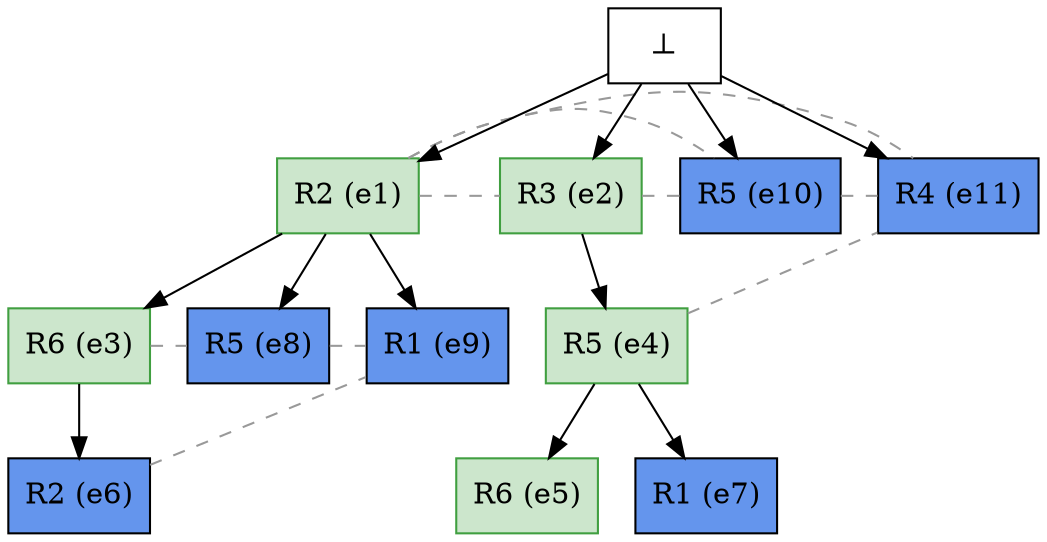 digraph test {

//conflicts
  e1 -> e2 [arrowhead=none color=gray60 style=dashed constraint=false];
  e1 -> e10 [arrowhead=none color=gray60 style=dashed constraint=false];
  e1 -> e11 [arrowhead=none color=gray60 style=dashed constraint=false];
  e2 -> e10 [arrowhead=none color=gray60 style=dashed constraint=false];
  e3 -> e8 [arrowhead=none color=gray60 style=dashed constraint=false];
  e4 -> e11 [arrowhead=none color=gray60 style=dashed constraint=false];
  e6 -> e9 [arrowhead=none color=gray60 style=dashed constraint=false];
  e8 -> e9 [arrowhead=none color=gray60 style=dashed constraint=false];
  e10 -> e11 [arrowhead=none color=gray60 style=dashed constraint=false];

  e4 -> e5 [minlen=1];
  e2 -> e4 [minlen=1];
  e3 -> e6 [minlen=1];
  e1 -> e3 [minlen=1];
  e4 -> e7 [minlen=1];
  e1 -> e8 [minlen=1];
  e1 -> e9 [minlen=1];
  e0 -> e1 [minlen=1];
  e0 -> e2 [minlen=1];
  e0 -> e10 [minlen=1];
  e0 -> e11 [minlen=1];
  e1 [color="#409f40" fillcolor="#cce6cc:#cce6cc" label="R2 (e1)" shape=box style=filled];
  e2 [color="#409f40" fillcolor="#cce6cc:#cce6cc" label="R3 (e2)" shape=box style=filled];
  e3 [color="#409f40" fillcolor="#cce6cc:#cce6cc" label="R6 (e3)" shape=box style=filled];
  e4 [color="#409f40" fillcolor="#cce6cc:#cce6cc" label="R5 (e4)" shape=box style=filled];
  e5 [color="#409f40" fillcolor="#cce6cc:#cce6cc" label="R6 (e5)" shape=box style=filled];
  e6 [color="black" fillcolor="cornflowerblue:cornflowerblue" label="R2 (e6)" shape=box style=filled];
  e7 [color="black" fillcolor="cornflowerblue:cornflowerblue" label="R1 (e7)" shape=box style=filled];
  e8 [color="black" fillcolor="cornflowerblue:cornflowerblue" label="R5 (e8)" shape=box style=filled];
  e9 [color="black" fillcolor="cornflowerblue:cornflowerblue" label="R1 (e9)" shape=box style=filled];
  e10 [color="black" fillcolor="cornflowerblue:cornflowerblue" label="R5 (e10)" shape=box style=filled];
  e11 [color="black" fillcolor="cornflowerblue:cornflowerblue" label="R4 (e11)" shape=box style=filled];
  e0 [fillcolor="white" label="⊥" shape=box style=filled];
}
